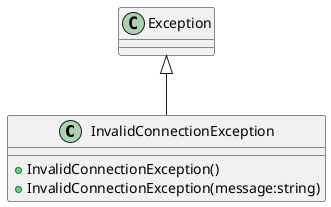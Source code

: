 @startuml
class InvalidConnectionException {
    + InvalidConnectionException()
    + InvalidConnectionException(message:string)
}
Exception <|-- InvalidConnectionException
@enduml
